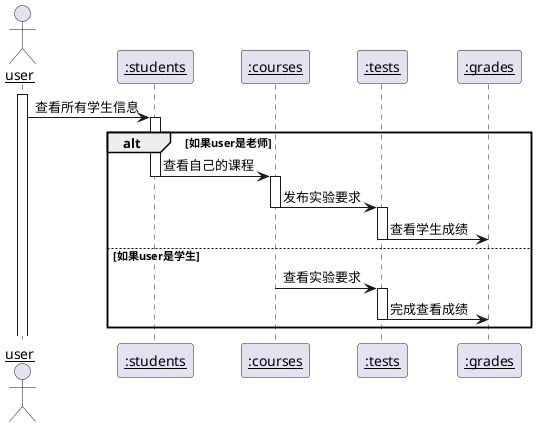 @startuml
skinparam sequenceParticipant underline
actor user as user
participant ":students" as students
participant ":courses" as courses
participant ":tests" as tests
participant ":grades" as grades
activate user
user->students:查看所有学生信息
alt 如果user是老师
activate students
    students->courses:查看自己的课程
    deactivate students
    activate courses
    courses->tests:发布实验要求
    deactivate courses
    activate tests
    tests->grades:查看学生成绩
    deactivate tests
else 如果user是学生
    courses->tests:查看实验要求
    activate tests
    tests->grades:完成查看成绩
    deactivate tests
end
@enduml